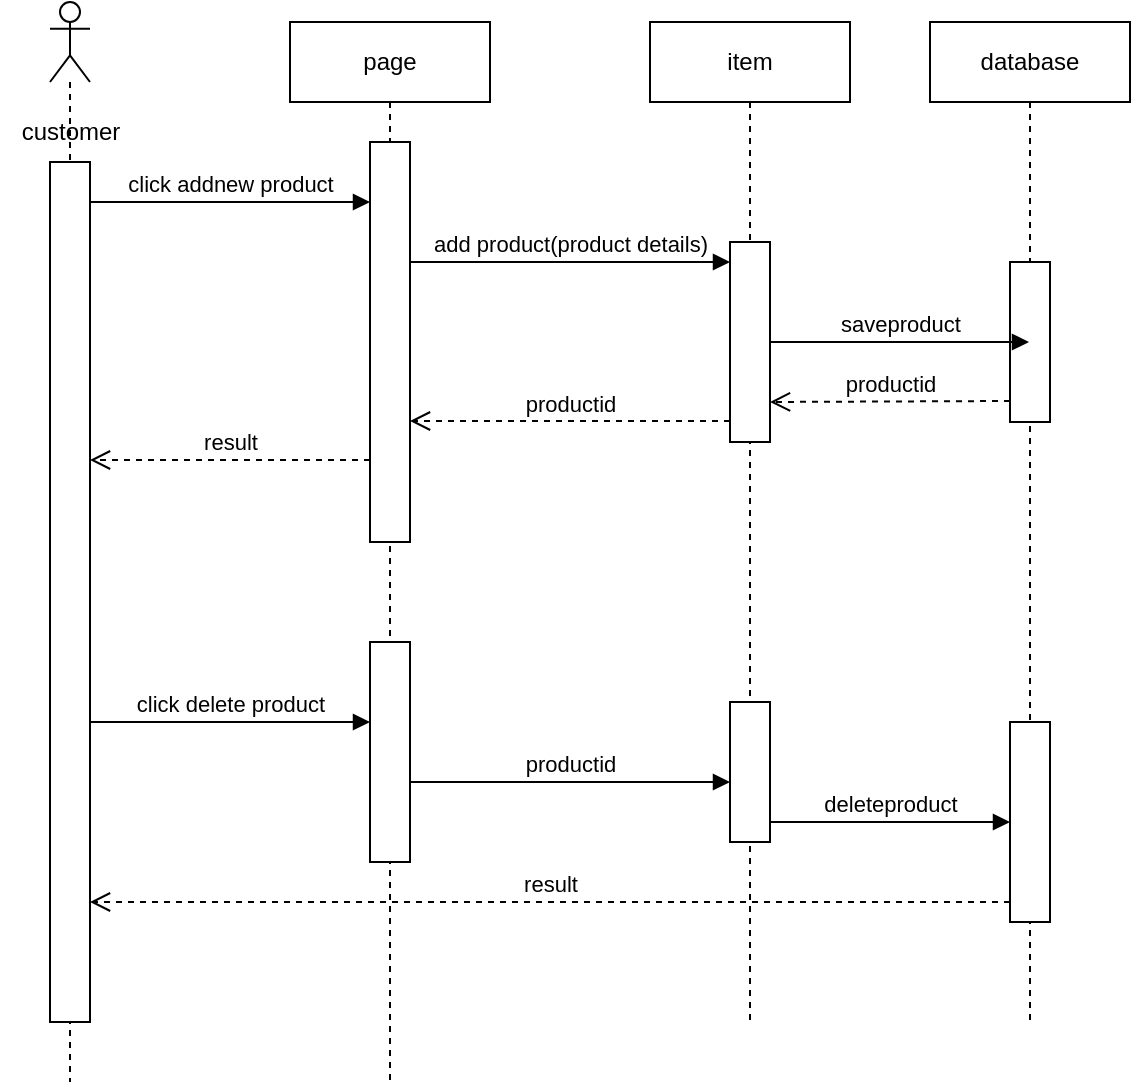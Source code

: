 <mxfile version="24.3.1" type="device">
  <diagram name="Page-1" id="cC006ZMHLQa5iZIDhzEo">
    <mxGraphModel dx="1050" dy="565" grid="1" gridSize="10" guides="1" tooltips="1" connect="1" arrows="1" fold="1" page="1" pageScale="1" pageWidth="850" pageHeight="1100" math="0" shadow="0">
      <root>
        <mxCell id="0" />
        <mxCell id="1" parent="0" />
        <mxCell id="zMbGcU4NARKiyMhfRU6_-1" value="" style="shape=umlLifeline;perimeter=lifelinePerimeter;whiteSpace=wrap;html=1;container=1;dropTarget=0;collapsible=0;recursiveResize=0;outlineConnect=0;portConstraint=eastwest;newEdgeStyle={&quot;curved&quot;:0,&quot;rounded&quot;:0};participant=umlActor;" vertex="1" parent="1">
          <mxGeometry x="230" y="320" width="20" height="540" as="geometry" />
        </mxCell>
        <mxCell id="zMbGcU4NARKiyMhfRU6_-5" value="" style="html=1;points=[[0,0,0,0,5],[0,1,0,0,-5],[1,0,0,0,5],[1,1,0,0,-5]];perimeter=orthogonalPerimeter;outlineConnect=0;targetShapes=umlLifeline;portConstraint=eastwest;newEdgeStyle={&quot;curved&quot;:0,&quot;rounded&quot;:0};" vertex="1" parent="zMbGcU4NARKiyMhfRU6_-1">
          <mxGeometry y="80" width="20" height="430" as="geometry" />
        </mxCell>
        <mxCell id="zMbGcU4NARKiyMhfRU6_-2" value="page" style="shape=umlLifeline;perimeter=lifelinePerimeter;whiteSpace=wrap;html=1;container=1;dropTarget=0;collapsible=0;recursiveResize=0;outlineConnect=0;portConstraint=eastwest;newEdgeStyle={&quot;curved&quot;:0,&quot;rounded&quot;:0};" vertex="1" parent="1">
          <mxGeometry x="350" y="330" width="100" height="530" as="geometry" />
        </mxCell>
        <mxCell id="zMbGcU4NARKiyMhfRU6_-8" value="" style="html=1;points=[[0,0,0,0,5],[0,1,0,0,-5],[1,0,0,0,5],[1,1,0,0,-5]];perimeter=orthogonalPerimeter;outlineConnect=0;targetShapes=umlLifeline;portConstraint=eastwest;newEdgeStyle={&quot;curved&quot;:0,&quot;rounded&quot;:0};" vertex="1" parent="zMbGcU4NARKiyMhfRU6_-2">
          <mxGeometry x="40" y="60" width="20" height="200" as="geometry" />
        </mxCell>
        <mxCell id="zMbGcU4NARKiyMhfRU6_-18" value="" style="html=1;points=[[0,0,0,0,5],[0,1,0,0,-5],[1,0,0,0,5],[1,1,0,0,-5]];perimeter=orthogonalPerimeter;outlineConnect=0;targetShapes=umlLifeline;portConstraint=eastwest;newEdgeStyle={&quot;curved&quot;:0,&quot;rounded&quot;:0};" vertex="1" parent="zMbGcU4NARKiyMhfRU6_-2">
          <mxGeometry x="40" y="310" width="20" height="110" as="geometry" />
        </mxCell>
        <mxCell id="zMbGcU4NARKiyMhfRU6_-3" value="item" style="shape=umlLifeline;perimeter=lifelinePerimeter;whiteSpace=wrap;html=1;container=1;dropTarget=0;collapsible=0;recursiveResize=0;outlineConnect=0;portConstraint=eastwest;newEdgeStyle={&quot;curved&quot;:0,&quot;rounded&quot;:0};" vertex="1" parent="1">
          <mxGeometry x="530" y="330" width="100" height="500" as="geometry" />
        </mxCell>
        <mxCell id="zMbGcU4NARKiyMhfRU6_-11" value="" style="html=1;points=[[0,0,0,0,5],[0,1,0,0,-5],[1,0,0,0,5],[1,1,0,0,-5]];perimeter=orthogonalPerimeter;outlineConnect=0;targetShapes=umlLifeline;portConstraint=eastwest;newEdgeStyle={&quot;curved&quot;:0,&quot;rounded&quot;:0};" vertex="1" parent="zMbGcU4NARKiyMhfRU6_-3">
          <mxGeometry x="40" y="110" width="20" height="100" as="geometry" />
        </mxCell>
        <mxCell id="zMbGcU4NARKiyMhfRU6_-21" value="" style="html=1;points=[[0,0,0,0,5],[0,1,0,0,-5],[1,0,0,0,5],[1,1,0,0,-5]];perimeter=orthogonalPerimeter;outlineConnect=0;targetShapes=umlLifeline;portConstraint=eastwest;newEdgeStyle={&quot;curved&quot;:0,&quot;rounded&quot;:0};" vertex="1" parent="zMbGcU4NARKiyMhfRU6_-3">
          <mxGeometry x="40" y="340" width="20" height="70" as="geometry" />
        </mxCell>
        <mxCell id="zMbGcU4NARKiyMhfRU6_-4" value="database" style="shape=umlLifeline;perimeter=lifelinePerimeter;whiteSpace=wrap;html=1;container=1;dropTarget=0;collapsible=0;recursiveResize=0;outlineConnect=0;portConstraint=eastwest;newEdgeStyle={&quot;curved&quot;:0,&quot;rounded&quot;:0};" vertex="1" parent="1">
          <mxGeometry x="670" y="330" width="100" height="500" as="geometry" />
        </mxCell>
        <mxCell id="zMbGcU4NARKiyMhfRU6_-12" value="" style="html=1;points=[[0,0,0,0,5],[0,1,0,0,-5],[1,0,0,0,5],[1,1,0,0,-5]];perimeter=orthogonalPerimeter;outlineConnect=0;targetShapes=umlLifeline;portConstraint=eastwest;newEdgeStyle={&quot;curved&quot;:0,&quot;rounded&quot;:0};" vertex="1" parent="zMbGcU4NARKiyMhfRU6_-4">
          <mxGeometry x="40" y="120" width="20" height="80" as="geometry" />
        </mxCell>
        <mxCell id="zMbGcU4NARKiyMhfRU6_-24" value="" style="html=1;points=[[0,0,0,0,5],[0,1,0,0,-5],[1,0,0,0,5],[1,1,0,0,-5]];perimeter=orthogonalPerimeter;outlineConnect=0;targetShapes=umlLifeline;portConstraint=eastwest;newEdgeStyle={&quot;curved&quot;:0,&quot;rounded&quot;:0};" vertex="1" parent="zMbGcU4NARKiyMhfRU6_-4">
          <mxGeometry x="40" y="350" width="20" height="100" as="geometry" />
        </mxCell>
        <mxCell id="zMbGcU4NARKiyMhfRU6_-6" value="click addnew product" style="html=1;verticalAlign=bottom;endArrow=block;curved=0;rounded=0;" edge="1" parent="1" target="zMbGcU4NARKiyMhfRU6_-8">
          <mxGeometry width="80" relative="1" as="geometry">
            <mxPoint x="250" y="420" as="sourcePoint" />
            <mxPoint x="330" y="420" as="targetPoint" />
          </mxGeometry>
        </mxCell>
        <mxCell id="zMbGcU4NARKiyMhfRU6_-9" value="add product(product details)" style="html=1;verticalAlign=bottom;endArrow=block;curved=0;rounded=0;" edge="1" parent="1">
          <mxGeometry width="80" relative="1" as="geometry">
            <mxPoint x="410" y="450" as="sourcePoint" />
            <mxPoint x="570" y="450" as="targetPoint" />
          </mxGeometry>
        </mxCell>
        <mxCell id="zMbGcU4NARKiyMhfRU6_-13" value="saveproduct" style="html=1;verticalAlign=bottom;endArrow=block;curved=0;rounded=0;" edge="1" parent="1" target="zMbGcU4NARKiyMhfRU6_-4">
          <mxGeometry width="80" relative="1" as="geometry">
            <mxPoint x="590" y="490" as="sourcePoint" />
            <mxPoint x="670" y="490" as="targetPoint" />
          </mxGeometry>
        </mxCell>
        <mxCell id="zMbGcU4NARKiyMhfRU6_-14" value="productid" style="html=1;verticalAlign=bottom;endArrow=open;dashed=1;endSize=8;curved=0;rounded=0;" edge="1" parent="1">
          <mxGeometry relative="1" as="geometry">
            <mxPoint x="710" y="519.5" as="sourcePoint" />
            <mxPoint x="590" y="520" as="targetPoint" />
          </mxGeometry>
        </mxCell>
        <mxCell id="zMbGcU4NARKiyMhfRU6_-15" value="productid" style="html=1;verticalAlign=bottom;endArrow=open;dashed=1;endSize=8;curved=0;rounded=0;" edge="1" parent="1" target="zMbGcU4NARKiyMhfRU6_-8">
          <mxGeometry relative="1" as="geometry">
            <mxPoint x="570" y="529.5" as="sourcePoint" />
            <mxPoint x="420" y="530" as="targetPoint" />
          </mxGeometry>
        </mxCell>
        <mxCell id="zMbGcU4NARKiyMhfRU6_-17" value="result" style="html=1;verticalAlign=bottom;endArrow=open;dashed=1;endSize=8;curved=0;rounded=0;" edge="1" parent="1" target="zMbGcU4NARKiyMhfRU6_-5">
          <mxGeometry relative="1" as="geometry">
            <mxPoint x="390" y="549" as="sourcePoint" />
            <mxPoint x="310" y="549" as="targetPoint" />
          </mxGeometry>
        </mxCell>
        <mxCell id="zMbGcU4NARKiyMhfRU6_-19" value="click delete product" style="html=1;verticalAlign=bottom;endArrow=block;curved=0;rounded=0;" edge="1" parent="1">
          <mxGeometry width="80" relative="1" as="geometry">
            <mxPoint x="250" y="680" as="sourcePoint" />
            <mxPoint x="390" y="680" as="targetPoint" />
          </mxGeometry>
        </mxCell>
        <mxCell id="zMbGcU4NARKiyMhfRU6_-22" value="productid" style="html=1;verticalAlign=bottom;endArrow=block;curved=0;rounded=0;" edge="1" parent="1" target="zMbGcU4NARKiyMhfRU6_-21">
          <mxGeometry width="80" relative="1" as="geometry">
            <mxPoint x="410" y="710" as="sourcePoint" />
            <mxPoint x="490" y="710" as="targetPoint" />
          </mxGeometry>
        </mxCell>
        <mxCell id="zMbGcU4NARKiyMhfRU6_-23" value="deleteproduct" style="html=1;verticalAlign=bottom;endArrow=block;curved=0;rounded=0;" edge="1" parent="1" target="zMbGcU4NARKiyMhfRU6_-24">
          <mxGeometry width="80" relative="1" as="geometry">
            <mxPoint x="590" y="730" as="sourcePoint" />
            <mxPoint x="670" y="730" as="targetPoint" />
          </mxGeometry>
        </mxCell>
        <mxCell id="zMbGcU4NARKiyMhfRU6_-25" value="result" style="html=1;verticalAlign=bottom;endArrow=open;dashed=1;endSize=8;curved=0;rounded=0;" edge="1" parent="1" target="zMbGcU4NARKiyMhfRU6_-5">
          <mxGeometry relative="1" as="geometry">
            <mxPoint x="710" y="770" as="sourcePoint" />
            <mxPoint x="630" y="770" as="targetPoint" />
          </mxGeometry>
        </mxCell>
        <mxCell id="zMbGcU4NARKiyMhfRU6_-26" value="customer" style="text;html=1;align=center;verticalAlign=middle;resizable=0;points=[];autosize=1;strokeColor=none;fillColor=none;" vertex="1" parent="1">
          <mxGeometry x="205" y="370" width="70" height="30" as="geometry" />
        </mxCell>
      </root>
    </mxGraphModel>
  </diagram>
</mxfile>

